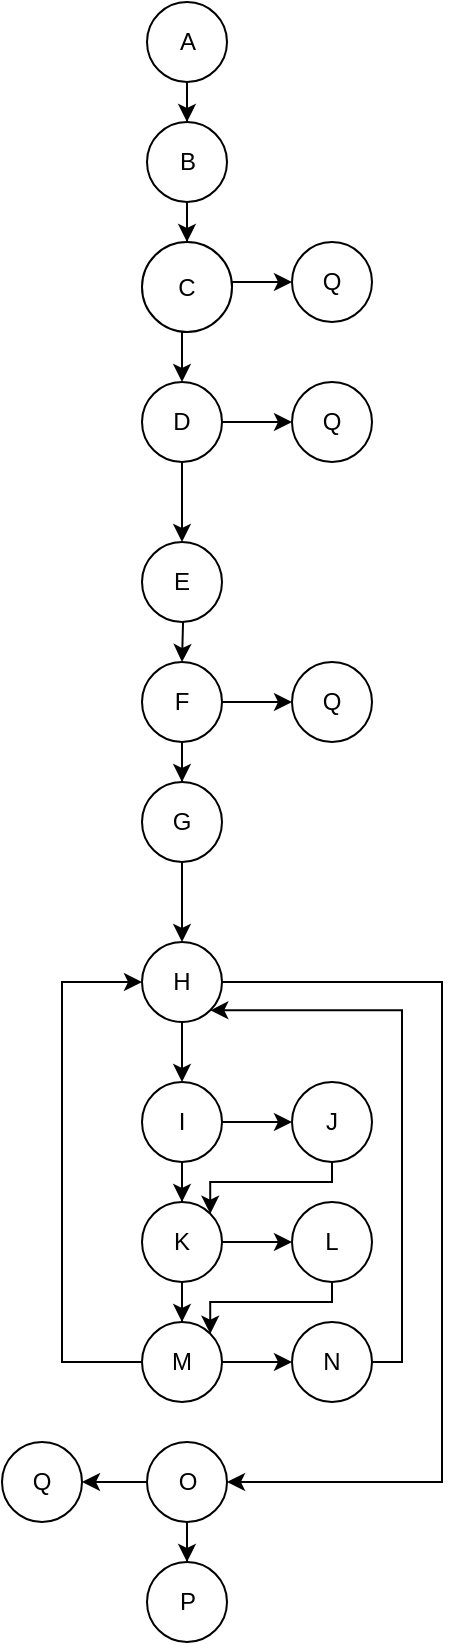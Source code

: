 <mxfile version="13.0.3" type="device"><diagram id="nWUfvvGLH3UKAAwO3bza" name="Page-1"><mxGraphModel dx="852" dy="494" grid="1" gridSize="10" guides="1" tooltips="1" connect="1" arrows="1" fold="1" page="1" pageScale="1" pageWidth="850" pageHeight="1100" math="0" shadow="0"><root><mxCell id="0"/><mxCell id="1" parent="0"/><mxCell id="lYupFi5194_3XhLVdHZ9-21" style="edgeStyle=orthogonalEdgeStyle;rounded=0;orthogonalLoop=1;jettySize=auto;html=1;entryX=0;entryY=0.5;entryDx=0;entryDy=0;exitX=1;exitY=0.5;exitDx=0;exitDy=0;" parent="1" source="lYupFi5194_3XhLVdHZ9-13" target="lYupFi5194_3XhLVdHZ9-20" edge="1"><mxGeometry relative="1" as="geometry"><mxPoint x="360" y="220" as="sourcePoint"/><Array as="points"><mxPoint x="365" y="220"/></Array></mxGeometry></mxCell><mxCell id="lYupFi5194_3XhLVdHZ9-22" style="edgeStyle=orthogonalEdgeStyle;rounded=0;orthogonalLoop=1;jettySize=auto;html=1;entryX=0.5;entryY=0;entryDx=0;entryDy=0;exitX=0.5;exitY=1;exitDx=0;exitDy=0;" parent="1" source="lYupFi5194_3XhLVdHZ9-13" target="lYupFi5194_3XhLVdHZ9-19" edge="1"><mxGeometry relative="1" as="geometry"><mxPoint x="342.5" y="245" as="sourcePoint"/></mxGeometry></mxCell><mxCell id="lYupFi5194_3XhLVdHZ9-13" value="C" style="ellipse;whiteSpace=wrap;html=1;aspect=fixed;" parent="1" vertex="1"><mxGeometry x="320" y="200" width="45" height="45" as="geometry"/></mxCell><mxCell id="lYupFi5194_3XhLVdHZ9-25" style="edgeStyle=orthogonalEdgeStyle;rounded=0;orthogonalLoop=1;jettySize=auto;html=1;entryX=0.5;entryY=0;entryDx=0;entryDy=0;" parent="1" source="lYupFi5194_3XhLVdHZ9-19" target="lYupFi5194_3XhLVdHZ9-24" edge="1"><mxGeometry relative="1" as="geometry"/></mxCell><mxCell id="lYupFi5194_3XhLVdHZ9-33" style="edgeStyle=orthogonalEdgeStyle;rounded=0;orthogonalLoop=1;jettySize=auto;html=1;entryX=0;entryY=0.5;entryDx=0;entryDy=0;" parent="1" source="lYupFi5194_3XhLVdHZ9-19" target="lYupFi5194_3XhLVdHZ9-32" edge="1"><mxGeometry relative="1" as="geometry"/></mxCell><mxCell id="lYupFi5194_3XhLVdHZ9-19" value="D" style="ellipse;whiteSpace=wrap;html=1;aspect=fixed;" parent="1" vertex="1"><mxGeometry x="320" y="270" width="40" height="40" as="geometry"/></mxCell><mxCell id="lYupFi5194_3XhLVdHZ9-20" value="Q" style="ellipse;whiteSpace=wrap;html=1;aspect=fixed;" parent="1" vertex="1"><mxGeometry x="395" y="200" width="40" height="40" as="geometry"/></mxCell><mxCell id="lYupFi5194_3XhLVdHZ9-28" style="edgeStyle=orthogonalEdgeStyle;rounded=0;orthogonalLoop=1;jettySize=auto;html=1;entryX=0.5;entryY=0;entryDx=0;entryDy=0;" parent="1" target="lYupFi5194_3XhLVdHZ9-27" edge="1"><mxGeometry relative="1" as="geometry"><mxPoint x="340" y="370" as="sourcePoint"/></mxGeometry></mxCell><mxCell id="lYupFi5194_3XhLVdHZ9-24" value="E" style="ellipse;whiteSpace=wrap;html=1;aspect=fixed;" parent="1" vertex="1"><mxGeometry x="320" y="350" width="40" height="40" as="geometry"/></mxCell><mxCell id="lYupFi5194_3XhLVdHZ9-31" style="edgeStyle=orthogonalEdgeStyle;rounded=0;orthogonalLoop=1;jettySize=auto;html=1;entryX=0.5;entryY=0;entryDx=0;entryDy=0;" parent="1" source="lYupFi5194_3XhLVdHZ9-27" target="lYupFi5194_3XhLVdHZ9-30" edge="1"><mxGeometry relative="1" as="geometry"/></mxCell><mxCell id="lYupFi5194_3XhLVdHZ9-35" style="edgeStyle=orthogonalEdgeStyle;rounded=0;orthogonalLoop=1;jettySize=auto;html=1;entryX=0;entryY=0.5;entryDx=0;entryDy=0;" parent="1" source="lYupFi5194_3XhLVdHZ9-27" target="lYupFi5194_3XhLVdHZ9-34" edge="1"><mxGeometry relative="1" as="geometry"/></mxCell><mxCell id="lYupFi5194_3XhLVdHZ9-27" value="F" style="ellipse;whiteSpace=wrap;html=1;aspect=fixed;" parent="1" vertex="1"><mxGeometry x="320" y="410" width="40" height="40" as="geometry"/></mxCell><mxCell id="lYupFi5194_3XhLVdHZ9-37" style="edgeStyle=orthogonalEdgeStyle;rounded=0;orthogonalLoop=1;jettySize=auto;html=1;entryX=0.5;entryY=0;entryDx=0;entryDy=0;" parent="1" source="lYupFi5194_3XhLVdHZ9-30" target="lYupFi5194_3XhLVdHZ9-36" edge="1"><mxGeometry relative="1" as="geometry"/></mxCell><mxCell id="lYupFi5194_3XhLVdHZ9-30" value="G" style="ellipse;whiteSpace=wrap;html=1;aspect=fixed;" parent="1" vertex="1"><mxGeometry x="320" y="470" width="40" height="40" as="geometry"/></mxCell><mxCell id="lYupFi5194_3XhLVdHZ9-32" value="Q" style="ellipse;whiteSpace=wrap;html=1;aspect=fixed;" parent="1" vertex="1"><mxGeometry x="395" y="270" width="40" height="40" as="geometry"/></mxCell><mxCell id="lYupFi5194_3XhLVdHZ9-34" value="Q" style="ellipse;whiteSpace=wrap;html=1;aspect=fixed;" parent="1" vertex="1"><mxGeometry x="395" y="410" width="40" height="40" as="geometry"/></mxCell><mxCell id="lYupFi5194_3XhLVdHZ9-39" style="edgeStyle=orthogonalEdgeStyle;rounded=0;orthogonalLoop=1;jettySize=auto;html=1;entryX=0.5;entryY=0;entryDx=0;entryDy=0;" parent="1" source="lYupFi5194_3XhLVdHZ9-36" target="lYupFi5194_3XhLVdHZ9-38" edge="1"><mxGeometry relative="1" as="geometry"/></mxCell><mxCell id="lYupFi5194_3XhLVdHZ9-68" style="edgeStyle=orthogonalEdgeStyle;rounded=0;orthogonalLoop=1;jettySize=auto;html=1;entryX=1;entryY=0.5;entryDx=0;entryDy=0;" parent="1" source="lYupFi5194_3XhLVdHZ9-36" target="lYupFi5194_3XhLVdHZ9-69" edge="1"><mxGeometry relative="1" as="geometry"><mxPoint x="500" y="570" as="targetPoint"/><Array as="points"><mxPoint x="470" y="570"/><mxPoint x="470" y="820"/></Array></mxGeometry></mxCell><mxCell id="lYupFi5194_3XhLVdHZ9-36" value="H" style="ellipse;whiteSpace=wrap;html=1;aspect=fixed;" parent="1" vertex="1"><mxGeometry x="320" y="550" width="40" height="40" as="geometry"/></mxCell><mxCell id="lYupFi5194_3XhLVdHZ9-43" style="edgeStyle=orthogonalEdgeStyle;rounded=0;orthogonalLoop=1;jettySize=auto;html=1;entryX=0;entryY=0.5;entryDx=0;entryDy=0;" parent="1" source="lYupFi5194_3XhLVdHZ9-38" target="lYupFi5194_3XhLVdHZ9-41" edge="1"><mxGeometry relative="1" as="geometry"/></mxCell><mxCell id="lYupFi5194_3XhLVdHZ9-44" style="edgeStyle=orthogonalEdgeStyle;rounded=0;orthogonalLoop=1;jettySize=auto;html=1;entryX=0.5;entryY=0;entryDx=0;entryDy=0;" parent="1" source="lYupFi5194_3XhLVdHZ9-38" target="lYupFi5194_3XhLVdHZ9-55" edge="1"><mxGeometry relative="1" as="geometry"><mxPoint x="340" y="700" as="targetPoint"/></mxGeometry></mxCell><mxCell id="lYupFi5194_3XhLVdHZ9-38" value="I" style="ellipse;whiteSpace=wrap;html=1;aspect=fixed;" parent="1" vertex="1"><mxGeometry x="320" y="620" width="40" height="40" as="geometry"/></mxCell><mxCell id="lYupFi5194_3XhLVdHZ9-66" style="edgeStyle=orthogonalEdgeStyle;rounded=0;orthogonalLoop=1;jettySize=auto;html=1;entryX=1;entryY=0;entryDx=0;entryDy=0;" parent="1" source="lYupFi5194_3XhLVdHZ9-41" target="lYupFi5194_3XhLVdHZ9-55" edge="1"><mxGeometry relative="1" as="geometry"><Array as="points"><mxPoint x="415" y="670"/><mxPoint x="354" y="670"/></Array></mxGeometry></mxCell><mxCell id="lYupFi5194_3XhLVdHZ9-41" value="J" style="ellipse;whiteSpace=wrap;html=1;aspect=fixed;" parent="1" vertex="1"><mxGeometry x="395" y="620" width="40" height="40" as="geometry"/></mxCell><mxCell id="lYupFi5194_3XhLVdHZ9-53" style="edgeStyle=orthogonalEdgeStyle;rounded=0;orthogonalLoop=1;jettySize=auto;html=1;entryX=0.5;entryY=0;entryDx=0;entryDy=0;" parent="1" source="lYupFi5194_3XhLVdHZ9-45" target="lYupFi5194_3XhLVdHZ9-13" edge="1"><mxGeometry relative="1" as="geometry"/></mxCell><mxCell id="lYupFi5194_3XhLVdHZ9-45" value="B" style="ellipse;whiteSpace=wrap;html=1;aspect=fixed;" parent="1" vertex="1"><mxGeometry x="322.5" y="140" width="40" height="40" as="geometry"/></mxCell><mxCell id="lYupFi5194_3XhLVdHZ9-52" style="edgeStyle=orthogonalEdgeStyle;rounded=0;orthogonalLoop=1;jettySize=auto;html=1;entryX=0.5;entryY=0;entryDx=0;entryDy=0;" parent="1" source="lYupFi5194_3XhLVdHZ9-50" target="lYupFi5194_3XhLVdHZ9-45" edge="1"><mxGeometry relative="1" as="geometry"/></mxCell><mxCell id="lYupFi5194_3XhLVdHZ9-50" value="A" style="ellipse;whiteSpace=wrap;html=1;aspect=fixed;" parent="1" vertex="1"><mxGeometry x="322.5" y="80" width="40" height="40" as="geometry"/></mxCell><mxCell id="lYupFi5194_3XhLVdHZ9-58" style="edgeStyle=orthogonalEdgeStyle;rounded=0;orthogonalLoop=1;jettySize=auto;html=1;entryX=0;entryY=0.5;entryDx=0;entryDy=0;" parent="1" source="lYupFi5194_3XhLVdHZ9-55" target="lYupFi5194_3XhLVdHZ9-57" edge="1"><mxGeometry relative="1" as="geometry"/></mxCell><mxCell id="lYupFi5194_3XhLVdHZ9-61" style="edgeStyle=orthogonalEdgeStyle;rounded=0;orthogonalLoop=1;jettySize=auto;html=1;entryX=0.5;entryY=0;entryDx=0;entryDy=0;" parent="1" source="lYupFi5194_3XhLVdHZ9-55" target="lYupFi5194_3XhLVdHZ9-59" edge="1"><mxGeometry relative="1" as="geometry"/></mxCell><mxCell id="lYupFi5194_3XhLVdHZ9-55" value="K" style="ellipse;whiteSpace=wrap;html=1;aspect=fixed;" parent="1" vertex="1"><mxGeometry x="320" y="680" width="40" height="40" as="geometry"/></mxCell><mxCell id="lYupFi5194_3XhLVdHZ9-67" style="edgeStyle=orthogonalEdgeStyle;rounded=0;orthogonalLoop=1;jettySize=auto;html=1;entryX=1;entryY=0;entryDx=0;entryDy=0;" parent="1" source="lYupFi5194_3XhLVdHZ9-57" target="lYupFi5194_3XhLVdHZ9-59" edge="1"><mxGeometry relative="1" as="geometry"><Array as="points"><mxPoint x="415" y="730"/><mxPoint x="354" y="730"/></Array></mxGeometry></mxCell><mxCell id="lYupFi5194_3XhLVdHZ9-57" value="L" style="ellipse;whiteSpace=wrap;html=1;aspect=fixed;" parent="1" vertex="1"><mxGeometry x="395" y="680" width="40" height="40" as="geometry"/></mxCell><mxCell id="lYupFi5194_3XhLVdHZ9-62" style="edgeStyle=orthogonalEdgeStyle;rounded=0;orthogonalLoop=1;jettySize=auto;html=1;entryX=0;entryY=0.5;entryDx=0;entryDy=0;" parent="1" source="lYupFi5194_3XhLVdHZ9-59" target="lYupFi5194_3XhLVdHZ9-60" edge="1"><mxGeometry relative="1" as="geometry"/></mxCell><mxCell id="lYupFi5194_3XhLVdHZ9-63" style="edgeStyle=orthogonalEdgeStyle;rounded=0;orthogonalLoop=1;jettySize=auto;html=1;entryX=0;entryY=0.5;entryDx=0;entryDy=0;exitX=0;exitY=0.5;exitDx=0;exitDy=0;" parent="1" source="lYupFi5194_3XhLVdHZ9-59" target="lYupFi5194_3XhLVdHZ9-36" edge="1"><mxGeometry relative="1" as="geometry"><mxPoint x="290" y="630" as="targetPoint"/><Array as="points"><mxPoint x="280" y="760"/><mxPoint x="280" y="570"/></Array></mxGeometry></mxCell><mxCell id="lYupFi5194_3XhLVdHZ9-59" value="M" style="ellipse;whiteSpace=wrap;html=1;aspect=fixed;" parent="1" vertex="1"><mxGeometry x="320" y="740" width="40" height="40" as="geometry"/></mxCell><mxCell id="Y063o6Odu7lMAlTQl93c-3" style="edgeStyle=orthogonalEdgeStyle;rounded=0;orthogonalLoop=1;jettySize=auto;html=1;entryX=1;entryY=1;entryDx=0;entryDy=0;" edge="1" parent="1" source="lYupFi5194_3XhLVdHZ9-60" target="lYupFi5194_3XhLVdHZ9-36"><mxGeometry relative="1" as="geometry"><Array as="points"><mxPoint x="450" y="760"/><mxPoint x="450" y="584"/></Array></mxGeometry></mxCell><mxCell id="lYupFi5194_3XhLVdHZ9-60" value="N" style="ellipse;whiteSpace=wrap;html=1;aspect=fixed;" parent="1" vertex="1"><mxGeometry x="395" y="740" width="40" height="40" as="geometry"/></mxCell><mxCell id="lYupFi5194_3XhLVdHZ9-71" style="edgeStyle=orthogonalEdgeStyle;rounded=0;orthogonalLoop=1;jettySize=auto;html=1;entryX=0.5;entryY=0;entryDx=0;entryDy=0;" parent="1" source="lYupFi5194_3XhLVdHZ9-69" target="lYupFi5194_3XhLVdHZ9-70" edge="1"><mxGeometry relative="1" as="geometry"/></mxCell><mxCell id="Y063o6Odu7lMAlTQl93c-2" value="" style="edgeStyle=orthogonalEdgeStyle;rounded=0;orthogonalLoop=1;jettySize=auto;html=1;entryX=1;entryY=0.5;entryDx=0;entryDy=0;" edge="1" parent="1" source="lYupFi5194_3XhLVdHZ9-69" target="Y063o6Odu7lMAlTQl93c-1"><mxGeometry relative="1" as="geometry"><mxPoint x="290" y="820" as="targetPoint"/><Array as="points"/></mxGeometry></mxCell><mxCell id="lYupFi5194_3XhLVdHZ9-69" value="O" style="ellipse;whiteSpace=wrap;html=1;aspect=fixed;" parent="1" vertex="1"><mxGeometry x="322.5" y="800" width="40" height="40" as="geometry"/></mxCell><mxCell id="Y063o6Odu7lMAlTQl93c-1" value="Q" style="ellipse;whiteSpace=wrap;html=1;aspect=fixed;" vertex="1" parent="1"><mxGeometry x="250" y="800" width="40" height="40" as="geometry"/></mxCell><mxCell id="lYupFi5194_3XhLVdHZ9-70" value="P" style="ellipse;whiteSpace=wrap;html=1;aspect=fixed;" parent="1" vertex="1"><mxGeometry x="322.5" y="860" width="40" height="40" as="geometry"/></mxCell></root></mxGraphModel></diagram></mxfile>